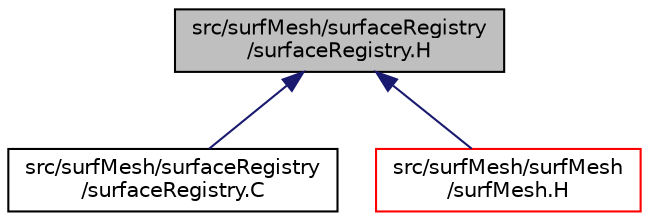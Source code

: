 digraph "src/surfMesh/surfaceRegistry/surfaceRegistry.H"
{
  bgcolor="transparent";
  edge [fontname="Helvetica",fontsize="10",labelfontname="Helvetica",labelfontsize="10"];
  node [fontname="Helvetica",fontsize="10",shape=record];
  Node86 [label="src/surfMesh/surfaceRegistry\l/surfaceRegistry.H",height=0.2,width=0.4,color="black", fillcolor="grey75", style="filled", fontcolor="black"];
  Node86 -> Node87 [dir="back",color="midnightblue",fontsize="10",style="solid",fontname="Helvetica"];
  Node87 [label="src/surfMesh/surfaceRegistry\l/surfaceRegistry.C",height=0.2,width=0.4,color="black",URL="$a15590.html"];
  Node86 -> Node88 [dir="back",color="midnightblue",fontsize="10",style="solid",fontname="Helvetica"];
  Node88 [label="src/surfMesh/surfMesh\l/surfMesh.H",height=0.2,width=0.4,color="red",URL="$a15623.html"];
}
